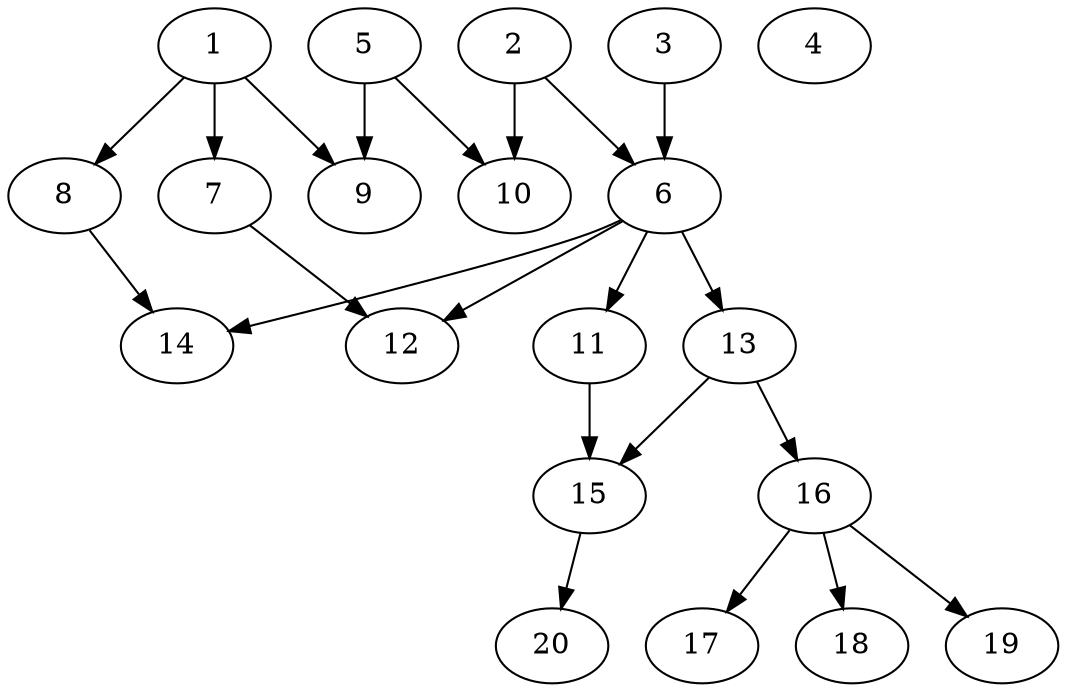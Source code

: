 // DAG automatically generated by daggen at Tue Aug  6 16:20:30 2019
// ./daggen --dot -n 20 --ccr 0.3 --fat 0.5 --regular 0.5 --density 0.5 --mindata 5242880 --maxdata 52428800 
digraph G {
  1 [size="174219947", alpha="0.03", expect_size="52265984"] 
  1 -> 7 [size ="52265984"]
  1 -> 8 [size ="52265984"]
  1 -> 9 [size ="52265984"]
  2 [size="173680640", alpha="0.10", expect_size="52104192"] 
  2 -> 6 [size ="52104192"]
  2 -> 10 [size ="52104192"]
  3 [size="78475947", alpha="0.06", expect_size="23542784"] 
  3 -> 6 [size ="23542784"]
  4 [size="52708693", alpha="0.16", expect_size="15812608"] 
  5 [size="28409173", alpha="0.15", expect_size="8522752"] 
  5 -> 9 [size ="8522752"]
  5 -> 10 [size ="8522752"]
  6 [size="83479893", alpha="0.11", expect_size="25043968"] 
  6 -> 11 [size ="25043968"]
  6 -> 12 [size ="25043968"]
  6 -> 13 [size ="25043968"]
  6 -> 14 [size ="25043968"]
  7 [size="114868907", alpha="0.01", expect_size="34460672"] 
  7 -> 12 [size ="34460672"]
  8 [size="109769387", alpha="0.05", expect_size="32930816"] 
  8 -> 14 [size ="32930816"]
  9 [size="115954347", alpha="0.03", expect_size="34786304"] 
  10 [size="91303253", alpha="0.04", expect_size="27390976"] 
  11 [size="25958400", alpha="0.15", expect_size="7787520"] 
  11 -> 15 [size ="7787520"]
  12 [size="50517333", alpha="0.14", expect_size="15155200"] 
  13 [size="128624640", alpha="0.19", expect_size="38587392"] 
  13 -> 15 [size ="38587392"]
  13 -> 16 [size ="38587392"]
  14 [size="20415147", alpha="0.00", expect_size="6124544"] 
  15 [size="143104000", alpha="0.06", expect_size="42931200"] 
  15 -> 20 [size ="42931200"]
  16 [size="107182080", alpha="0.15", expect_size="32154624"] 
  16 -> 17 [size ="32154624"]
  16 -> 18 [size ="32154624"]
  16 -> 19 [size ="32154624"]
  17 [size="33867093", alpha="0.07", expect_size="10160128"] 
  18 [size="42967040", alpha="0.05", expect_size="12890112"] 
  19 [size="82790400", alpha="0.09", expect_size="24837120"] 
  20 [size="104243200", alpha="0.08", expect_size="31272960"] 
}
